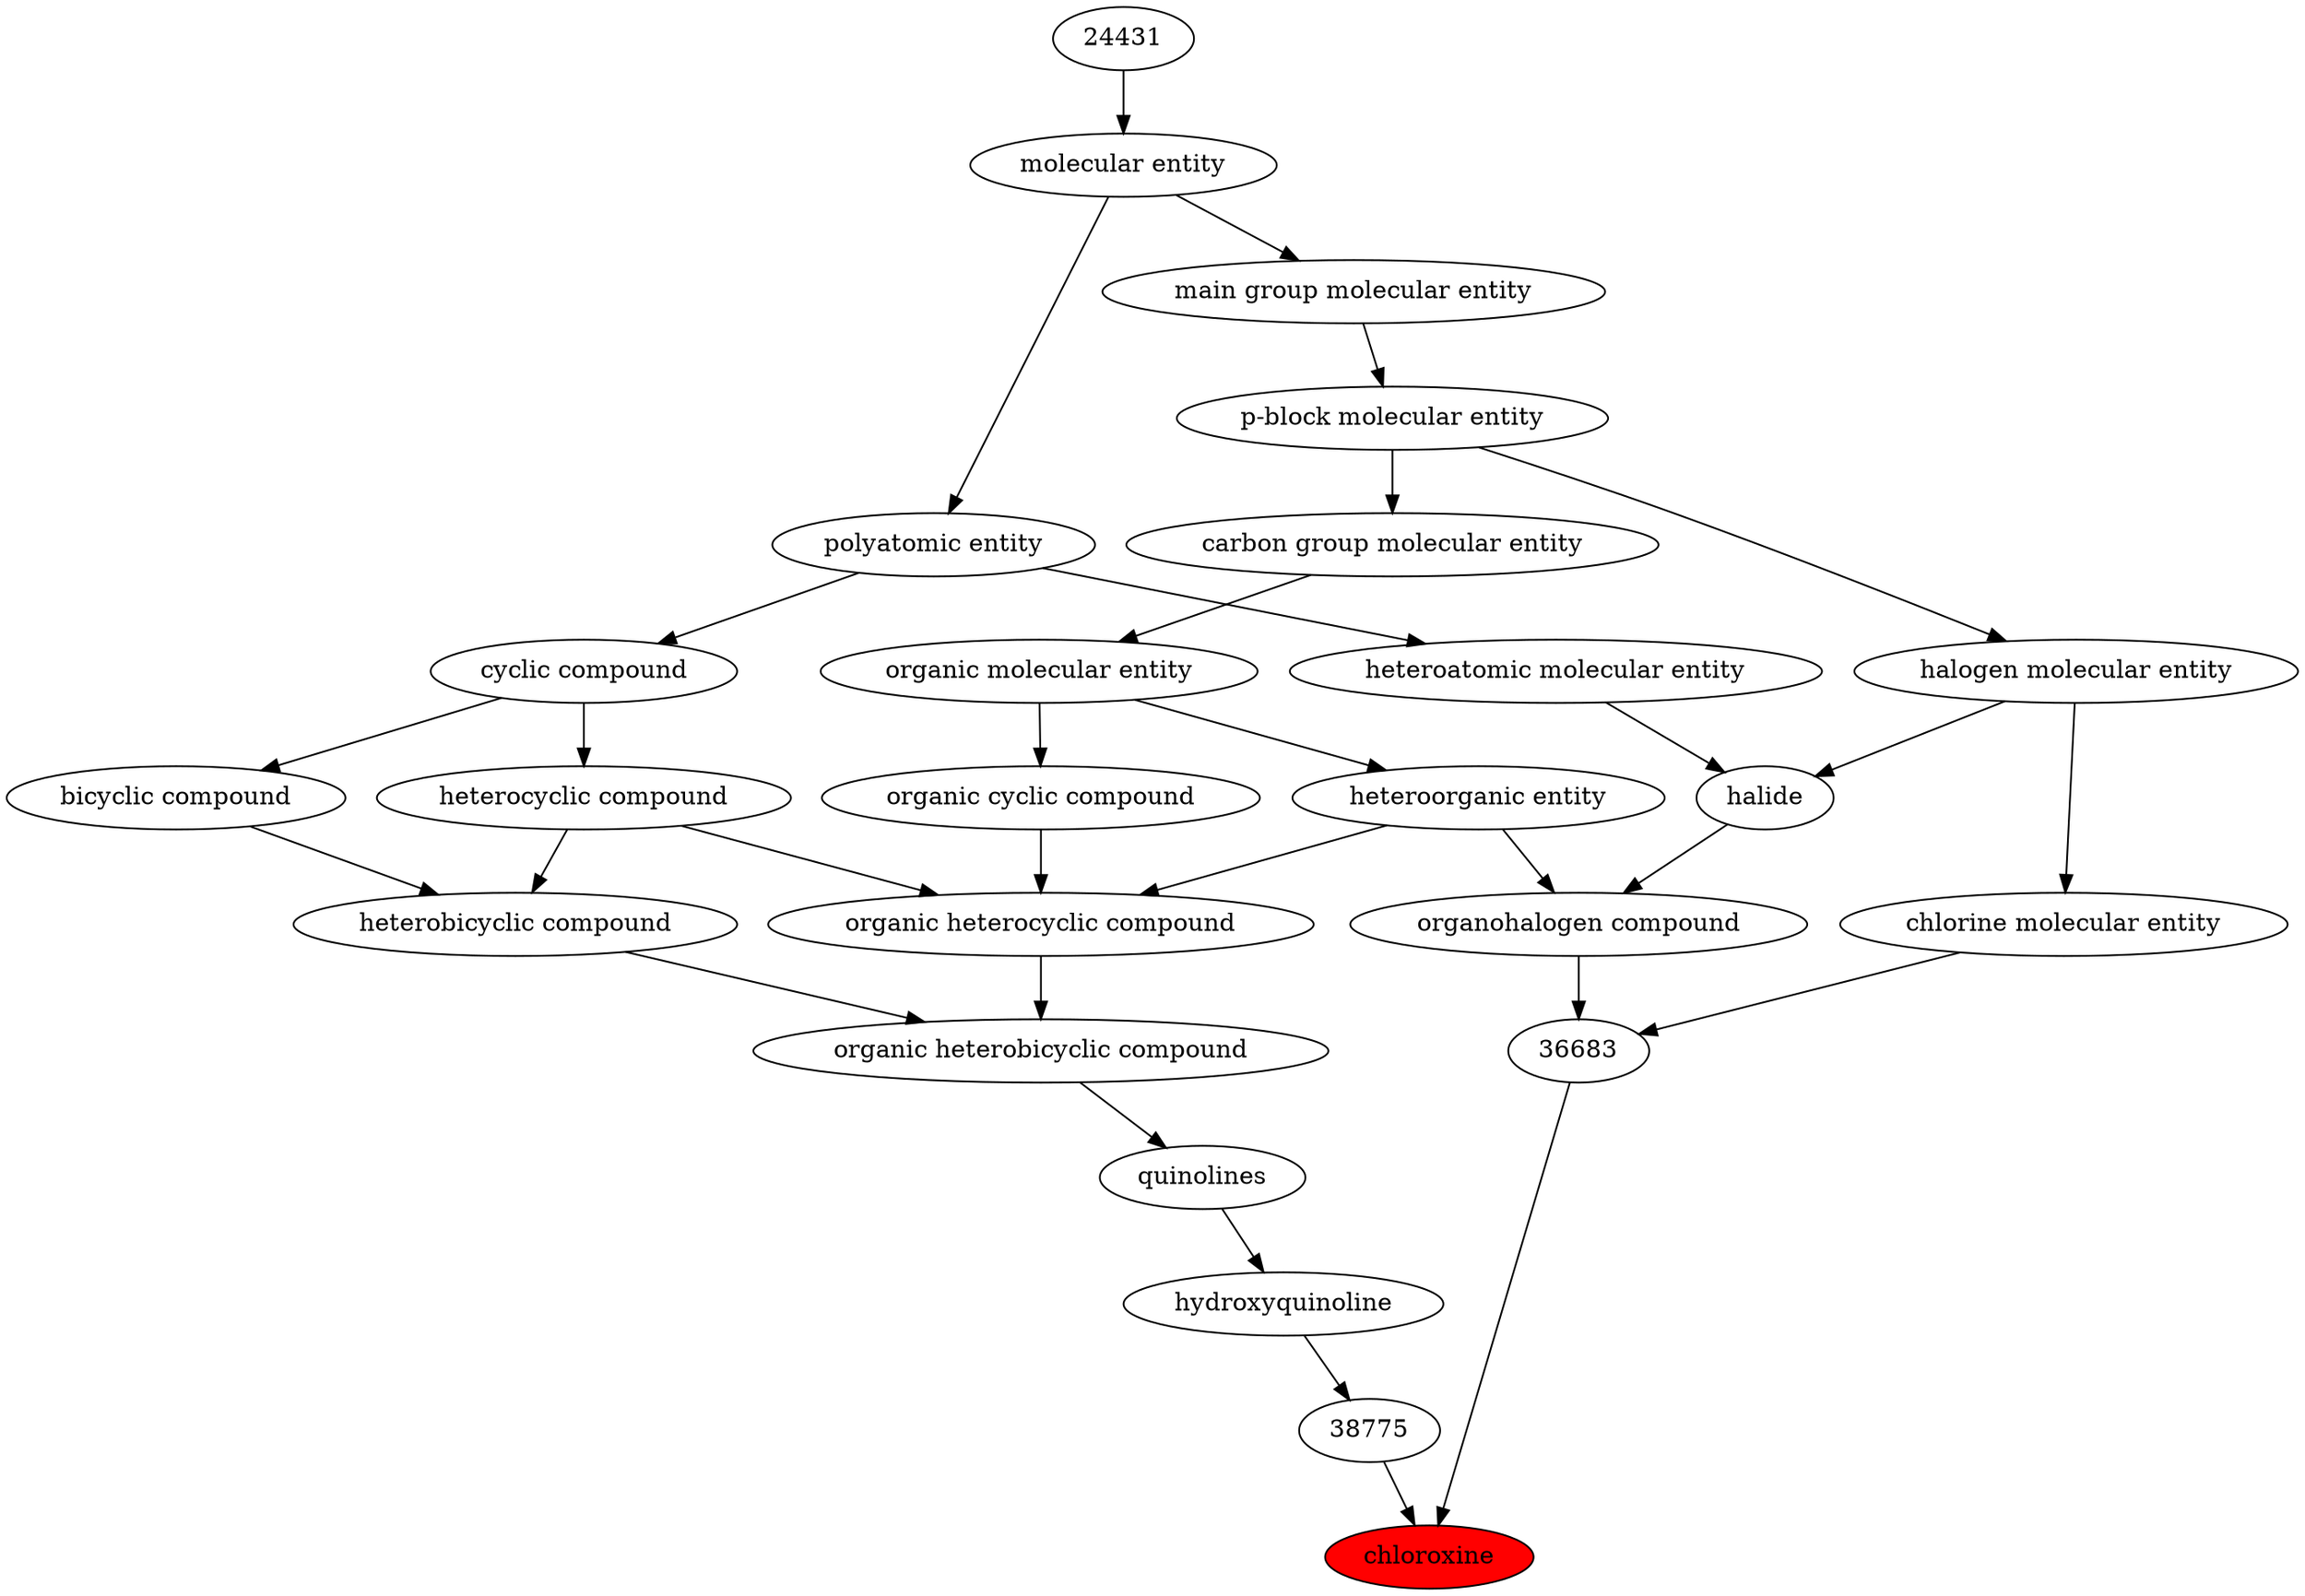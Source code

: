 digraph tree{ 
59477 [label="chloroxine" fillcolor=red style=filled]
38775 -> 59477
36683 -> 59477
38775 [label="38775"]
38774 -> 38775
36683 [label="36683"]
36684 -> 36683
23117 -> 36683
38774 [label="hydroxyquinoline"]
26513 -> 38774
36684 [label="organohalogen compound"]
33285 -> 36684
37578 -> 36684
23117 [label="chlorine molecular entity"]
24471 -> 23117
26513 [label="quinolines"]
27171 -> 26513
33285 [label="heteroorganic entity"]
50860 -> 33285
37578 [label="halide"]
24471 -> 37578
37577 -> 37578
24471 [label="halogen molecular entity"]
33675 -> 24471
27171 [label="organic heterobicyclic compound"]
33672 -> 27171
24532 -> 27171
50860 [label="organic molecular entity"]
33582 -> 50860
37577 [label="heteroatomic molecular entity"]
36357 -> 37577
33675 [label="p-block molecular entity"]
33579 -> 33675
33672 [label="heterobicyclic compound"]
33636 -> 33672
5686 -> 33672
24532 [label="organic heterocyclic compound"]
33285 -> 24532
33832 -> 24532
5686 -> 24532
33582 [label="carbon group molecular entity"]
33675 -> 33582
36357 [label="polyatomic entity"]
23367 -> 36357
33579 [label="main group molecular entity"]
23367 -> 33579
33636 [label="bicyclic compound"]
33595 -> 33636
5686 [label="heterocyclic compound"]
33595 -> 5686
33832 [label="organic cyclic compound"]
50860 -> 33832
23367 [label="molecular entity"]
24431 -> 23367
33595 [label="cyclic compound"]
36357 -> 33595
24431 [label="24431"]
}